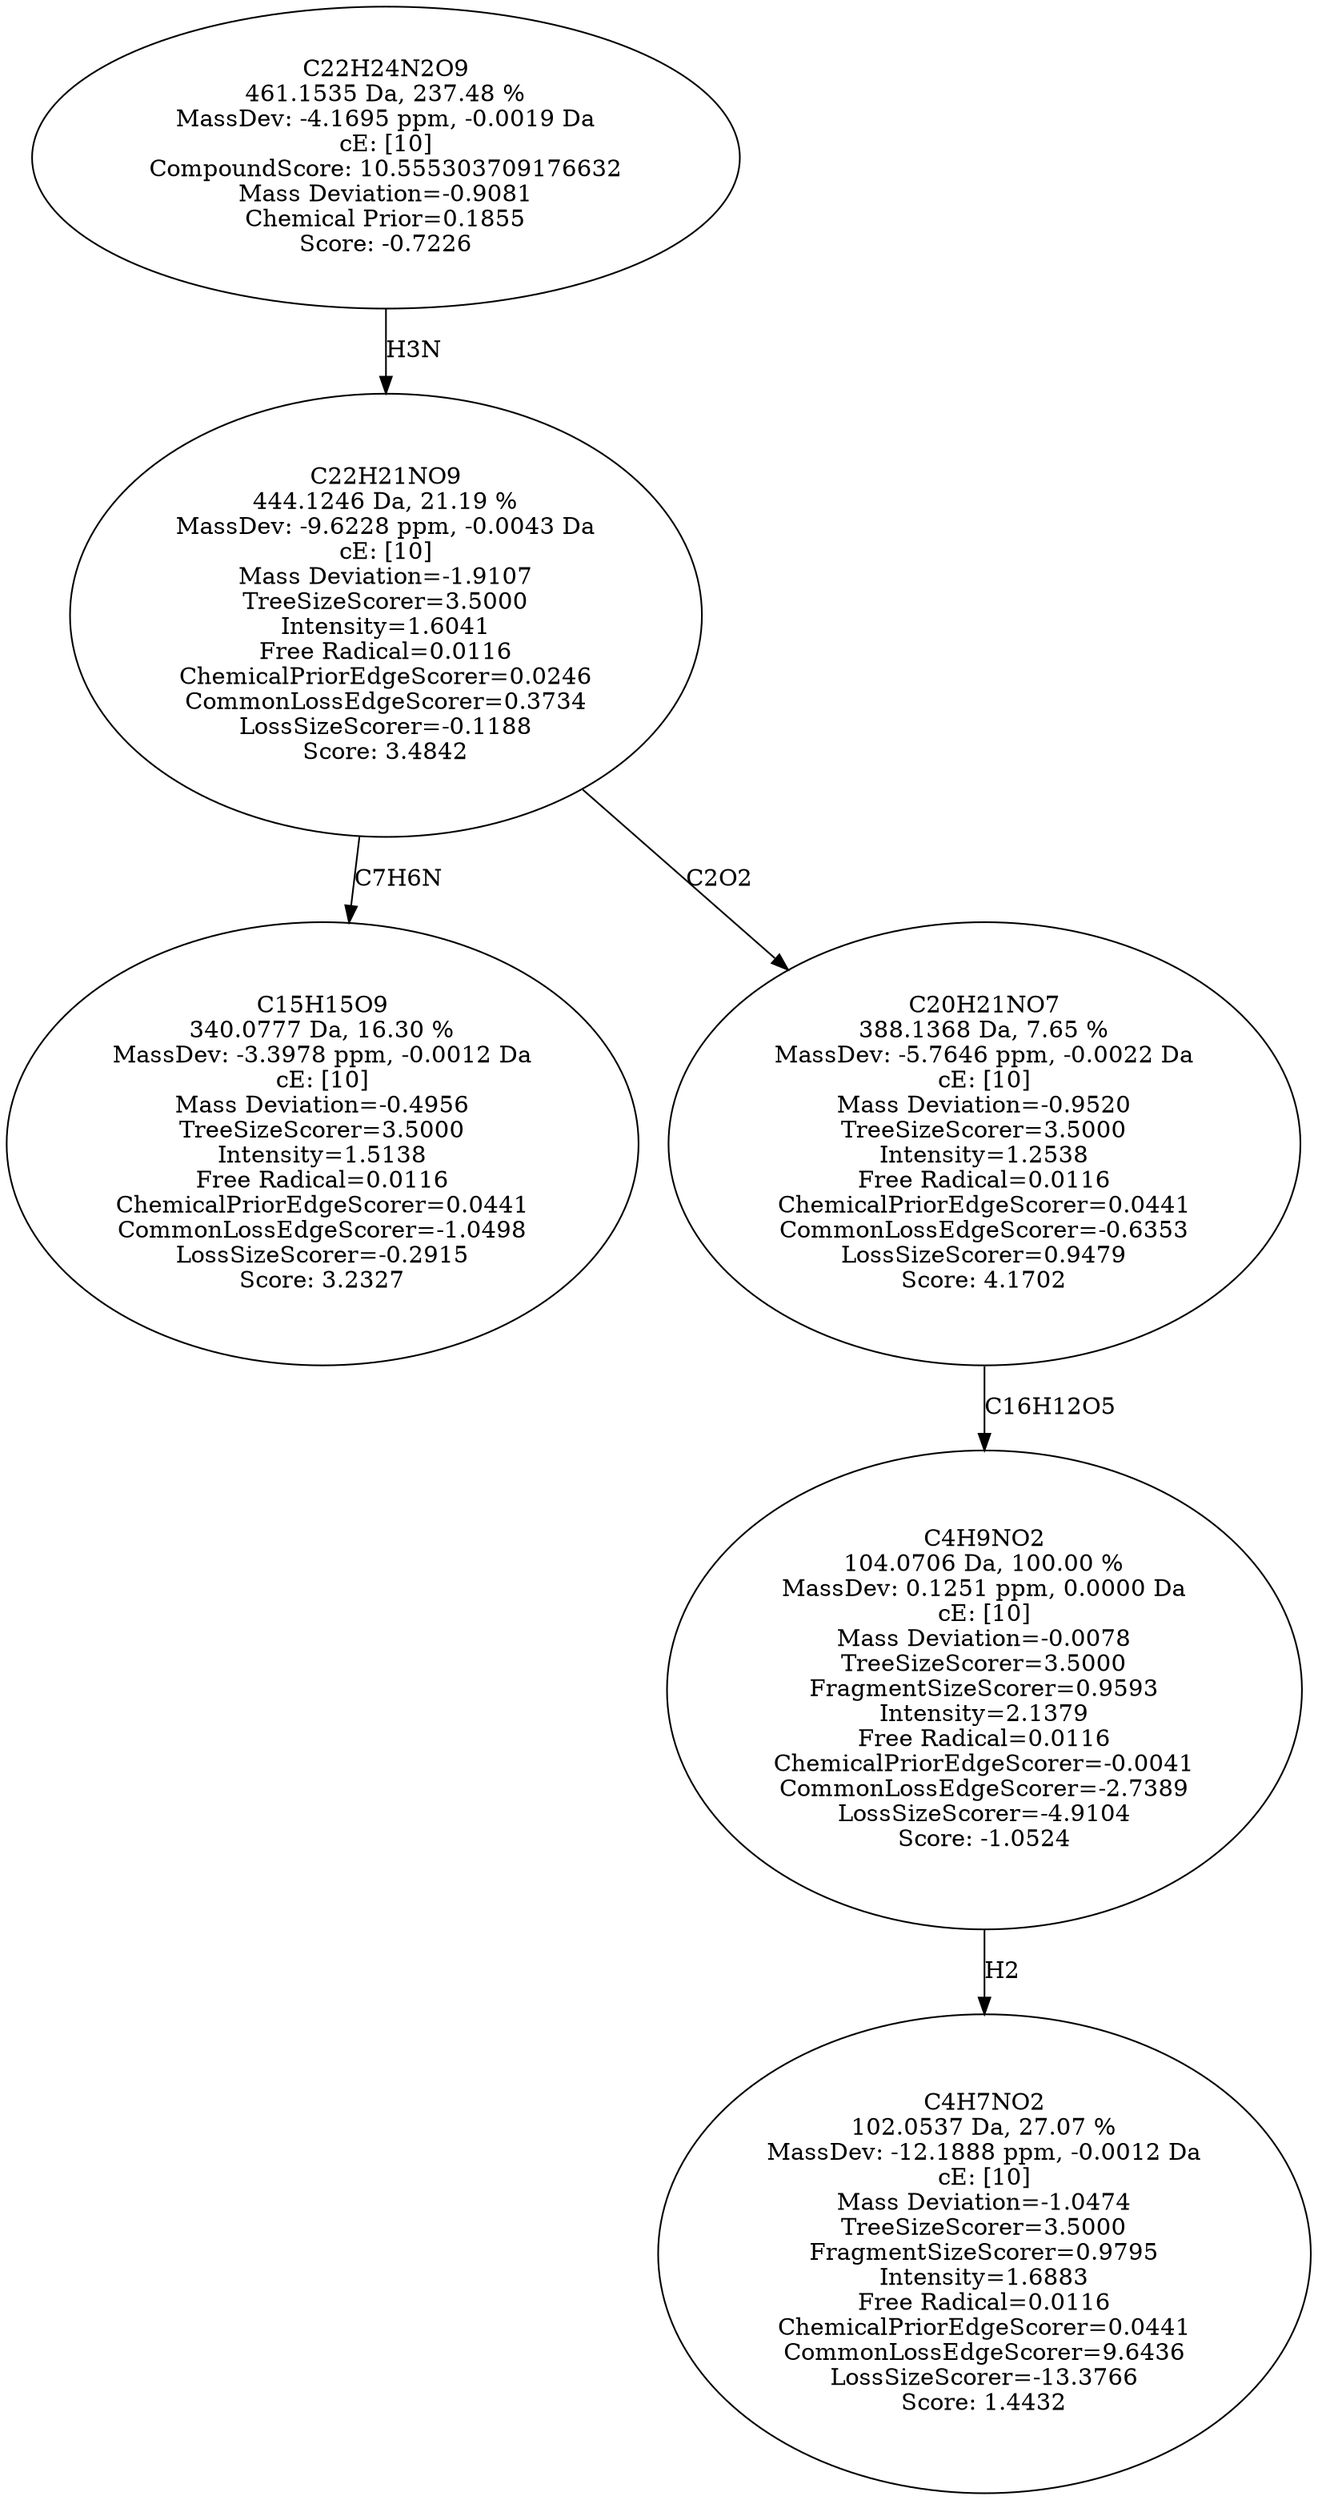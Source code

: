 strict digraph {
v1 [label="C15H15O9\n340.0777 Da, 16.30 %\nMassDev: -3.3978 ppm, -0.0012 Da\ncE: [10]\nMass Deviation=-0.4956\nTreeSizeScorer=3.5000\nIntensity=1.5138\nFree Radical=0.0116\nChemicalPriorEdgeScorer=0.0441\nCommonLossEdgeScorer=-1.0498\nLossSizeScorer=-0.2915\nScore: 3.2327"];
v2 [label="C4H7NO2\n102.0537 Da, 27.07 %\nMassDev: -12.1888 ppm, -0.0012 Da\ncE: [10]\nMass Deviation=-1.0474\nTreeSizeScorer=3.5000\nFragmentSizeScorer=0.9795\nIntensity=1.6883\nFree Radical=0.0116\nChemicalPriorEdgeScorer=0.0441\nCommonLossEdgeScorer=9.6436\nLossSizeScorer=-13.3766\nScore: 1.4432"];
v3 [label="C4H9NO2\n104.0706 Da, 100.00 %\nMassDev: 0.1251 ppm, 0.0000 Da\ncE: [10]\nMass Deviation=-0.0078\nTreeSizeScorer=3.5000\nFragmentSizeScorer=0.9593\nIntensity=2.1379\nFree Radical=0.0116\nChemicalPriorEdgeScorer=-0.0041\nCommonLossEdgeScorer=-2.7389\nLossSizeScorer=-4.9104\nScore: -1.0524"];
v4 [label="C20H21NO7\n388.1368 Da, 7.65 %\nMassDev: -5.7646 ppm, -0.0022 Da\ncE: [10]\nMass Deviation=-0.9520\nTreeSizeScorer=3.5000\nIntensity=1.2538\nFree Radical=0.0116\nChemicalPriorEdgeScorer=0.0441\nCommonLossEdgeScorer=-0.6353\nLossSizeScorer=0.9479\nScore: 4.1702"];
v5 [label="C22H21NO9\n444.1246 Da, 21.19 %\nMassDev: -9.6228 ppm, -0.0043 Da\ncE: [10]\nMass Deviation=-1.9107\nTreeSizeScorer=3.5000\nIntensity=1.6041\nFree Radical=0.0116\nChemicalPriorEdgeScorer=0.0246\nCommonLossEdgeScorer=0.3734\nLossSizeScorer=-0.1188\nScore: 3.4842"];
v6 [label="C22H24N2O9\n461.1535 Da, 237.48 %\nMassDev: -4.1695 ppm, -0.0019 Da\ncE: [10]\nCompoundScore: 10.555303709176632\nMass Deviation=-0.9081\nChemical Prior=0.1855\nScore: -0.7226"];
v5 -> v1 [label="C7H6N"];
v3 -> v2 [label="H2"];
v4 -> v3 [label="C16H12O5"];
v5 -> v4 [label="C2O2"];
v6 -> v5 [label="H3N"];
}